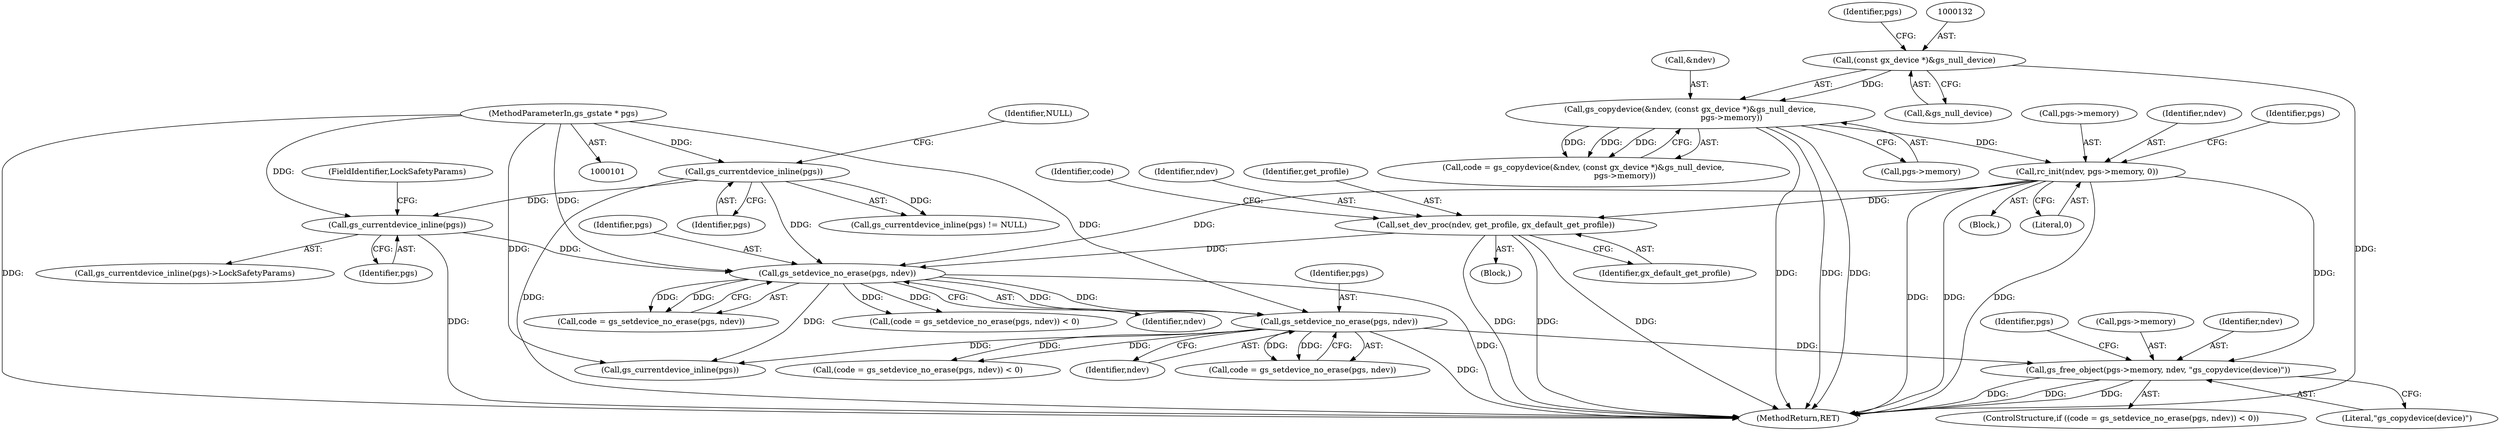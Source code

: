 digraph "0_ghostscript_79cccf641486a6595c43f1de1cd7ade696020a31@API" {
"1000207" [label="(Call,gs_free_object(pgs->memory, ndev, \"gs_copydevice(device)\"))"];
"1000155" [label="(Call,rc_init(ndev, pgs->memory, 0))"];
"1000128" [label="(Call,gs_copydevice(&ndev, (const gx_device *)&gs_null_device,\n                                 pgs->memory))"];
"1000131" [label="(Call,(const gx_device *)&gs_null_device)"];
"1000203" [label="(Call,gs_setdevice_no_erase(pgs, ndev))"];
"1000195" [label="(Call,gs_setdevice_no_erase(pgs, ndev))"];
"1000152" [label="(Call,gs_currentdevice_inline(pgs))"];
"1000146" [label="(Call,gs_currentdevice_inline(pgs))"];
"1000102" [label="(MethodParameterIn,gs_gstate * pgs)"];
"1000187" [label="(Call,set_dev_proc(ndev, get_profile, gx_default_get_profile))"];
"1000189" [label="(Identifier,get_profile)"];
"1000102" [label="(MethodParameterIn,gs_gstate * pgs)"];
"1000204" [label="(Identifier,pgs)"];
"1000199" [label="(ControlStructure,if ((code = gs_setdevice_no_erase(pgs, ndev)) < 0))"];
"1000145" [label="(Call,gs_currentdevice_inline(pgs) != NULL)"];
"1000221" [label="(MethodReturn,RET)"];
"1000151" [label="(Call,gs_currentdevice_inline(pgs)->LockSafetyParams)"];
"1000157" [label="(Call,pgs->memory)"];
"1000197" [label="(Identifier,ndev)"];
"1000136" [label="(Identifier,pgs)"];
"1000215" [label="(Call,gs_currentdevice_inline(pgs))"];
"1000167" [label="(Block,)"];
"1000194" [label="(Identifier,code)"];
"1000196" [label="(Identifier,pgs)"];
"1000212" [label="(Literal,\"gs_copydevice(device)\")"];
"1000205" [label="(Identifier,ndev)"];
"1000124" [label="(Block,)"];
"1000133" [label="(Call,&gs_null_device)"];
"1000207" [label="(Call,gs_free_object(pgs->memory, ndev, \"gs_copydevice(device)\"))"];
"1000193" [label="(Call,code = gs_setdevice_no_erase(pgs, ndev))"];
"1000135" [label="(Call,pgs->memory)"];
"1000129" [label="(Call,&ndev)"];
"1000190" [label="(Identifier,gx_default_get_profile)"];
"1000208" [label="(Call,pgs->memory)"];
"1000147" [label="(Identifier,pgs)"];
"1000156" [label="(Identifier,ndev)"];
"1000187" [label="(Call,set_dev_proc(ndev, get_profile, gx_default_get_profile))"];
"1000131" [label="(Call,(const gx_device *)&gs_null_device)"];
"1000152" [label="(Call,gs_currentdevice_inline(pgs))"];
"1000211" [label="(Identifier,ndev)"];
"1000216" [label="(Identifier,pgs)"];
"1000200" [label="(Call,(code = gs_setdevice_no_erase(pgs, ndev)) < 0)"];
"1000128" [label="(Call,gs_copydevice(&ndev, (const gx_device *)&gs_null_device,\n                                 pgs->memory))"];
"1000192" [label="(Call,(code = gs_setdevice_no_erase(pgs, ndev)) < 0)"];
"1000195" [label="(Call,gs_setdevice_no_erase(pgs, ndev))"];
"1000201" [label="(Call,code = gs_setdevice_no_erase(pgs, ndev))"];
"1000203" [label="(Call,gs_setdevice_no_erase(pgs, ndev))"];
"1000155" [label="(Call,rc_init(ndev, pgs->memory, 0))"];
"1000148" [label="(Identifier,NULL)"];
"1000164" [label="(Identifier,pgs)"];
"1000160" [label="(Literal,0)"];
"1000154" [label="(FieldIdentifier,LockSafetyParams)"];
"1000126" [label="(Call,code = gs_copydevice(&ndev, (const gx_device *)&gs_null_device,\n                                 pgs->memory))"];
"1000146" [label="(Call,gs_currentdevice_inline(pgs))"];
"1000153" [label="(Identifier,pgs)"];
"1000188" [label="(Identifier,ndev)"];
"1000207" -> "1000199"  [label="AST: "];
"1000207" -> "1000212"  [label="CFG: "];
"1000208" -> "1000207"  [label="AST: "];
"1000211" -> "1000207"  [label="AST: "];
"1000212" -> "1000207"  [label="AST: "];
"1000216" -> "1000207"  [label="CFG: "];
"1000207" -> "1000221"  [label="DDG: "];
"1000207" -> "1000221"  [label="DDG: "];
"1000207" -> "1000221"  [label="DDG: "];
"1000155" -> "1000207"  [label="DDG: "];
"1000203" -> "1000207"  [label="DDG: "];
"1000155" -> "1000124"  [label="AST: "];
"1000155" -> "1000160"  [label="CFG: "];
"1000156" -> "1000155"  [label="AST: "];
"1000157" -> "1000155"  [label="AST: "];
"1000160" -> "1000155"  [label="AST: "];
"1000164" -> "1000155"  [label="CFG: "];
"1000155" -> "1000221"  [label="DDG: "];
"1000155" -> "1000221"  [label="DDG: "];
"1000155" -> "1000221"  [label="DDG: "];
"1000128" -> "1000155"  [label="DDG: "];
"1000155" -> "1000187"  [label="DDG: "];
"1000155" -> "1000195"  [label="DDG: "];
"1000128" -> "1000126"  [label="AST: "];
"1000128" -> "1000135"  [label="CFG: "];
"1000129" -> "1000128"  [label="AST: "];
"1000131" -> "1000128"  [label="AST: "];
"1000135" -> "1000128"  [label="AST: "];
"1000126" -> "1000128"  [label="CFG: "];
"1000128" -> "1000221"  [label="DDG: "];
"1000128" -> "1000221"  [label="DDG: "];
"1000128" -> "1000221"  [label="DDG: "];
"1000128" -> "1000126"  [label="DDG: "];
"1000128" -> "1000126"  [label="DDG: "];
"1000128" -> "1000126"  [label="DDG: "];
"1000131" -> "1000128"  [label="DDG: "];
"1000131" -> "1000133"  [label="CFG: "];
"1000132" -> "1000131"  [label="AST: "];
"1000133" -> "1000131"  [label="AST: "];
"1000136" -> "1000131"  [label="CFG: "];
"1000131" -> "1000221"  [label="DDG: "];
"1000203" -> "1000201"  [label="AST: "];
"1000203" -> "1000205"  [label="CFG: "];
"1000204" -> "1000203"  [label="AST: "];
"1000205" -> "1000203"  [label="AST: "];
"1000201" -> "1000203"  [label="CFG: "];
"1000203" -> "1000221"  [label="DDG: "];
"1000203" -> "1000200"  [label="DDG: "];
"1000203" -> "1000200"  [label="DDG: "];
"1000203" -> "1000201"  [label="DDG: "];
"1000203" -> "1000201"  [label="DDG: "];
"1000195" -> "1000203"  [label="DDG: "];
"1000195" -> "1000203"  [label="DDG: "];
"1000102" -> "1000203"  [label="DDG: "];
"1000203" -> "1000215"  [label="DDG: "];
"1000195" -> "1000193"  [label="AST: "];
"1000195" -> "1000197"  [label="CFG: "];
"1000196" -> "1000195"  [label="AST: "];
"1000197" -> "1000195"  [label="AST: "];
"1000193" -> "1000195"  [label="CFG: "];
"1000195" -> "1000221"  [label="DDG: "];
"1000195" -> "1000192"  [label="DDG: "];
"1000195" -> "1000192"  [label="DDG: "];
"1000195" -> "1000193"  [label="DDG: "];
"1000195" -> "1000193"  [label="DDG: "];
"1000152" -> "1000195"  [label="DDG: "];
"1000146" -> "1000195"  [label="DDG: "];
"1000102" -> "1000195"  [label="DDG: "];
"1000187" -> "1000195"  [label="DDG: "];
"1000195" -> "1000215"  [label="DDG: "];
"1000152" -> "1000151"  [label="AST: "];
"1000152" -> "1000153"  [label="CFG: "];
"1000153" -> "1000152"  [label="AST: "];
"1000154" -> "1000152"  [label="CFG: "];
"1000152" -> "1000221"  [label="DDG: "];
"1000146" -> "1000152"  [label="DDG: "];
"1000102" -> "1000152"  [label="DDG: "];
"1000146" -> "1000145"  [label="AST: "];
"1000146" -> "1000147"  [label="CFG: "];
"1000147" -> "1000146"  [label="AST: "];
"1000148" -> "1000146"  [label="CFG: "];
"1000146" -> "1000221"  [label="DDG: "];
"1000146" -> "1000145"  [label="DDG: "];
"1000102" -> "1000146"  [label="DDG: "];
"1000102" -> "1000101"  [label="AST: "];
"1000102" -> "1000221"  [label="DDG: "];
"1000102" -> "1000215"  [label="DDG: "];
"1000187" -> "1000167"  [label="AST: "];
"1000187" -> "1000190"  [label="CFG: "];
"1000188" -> "1000187"  [label="AST: "];
"1000189" -> "1000187"  [label="AST: "];
"1000190" -> "1000187"  [label="AST: "];
"1000194" -> "1000187"  [label="CFG: "];
"1000187" -> "1000221"  [label="DDG: "];
"1000187" -> "1000221"  [label="DDG: "];
"1000187" -> "1000221"  [label="DDG: "];
}

